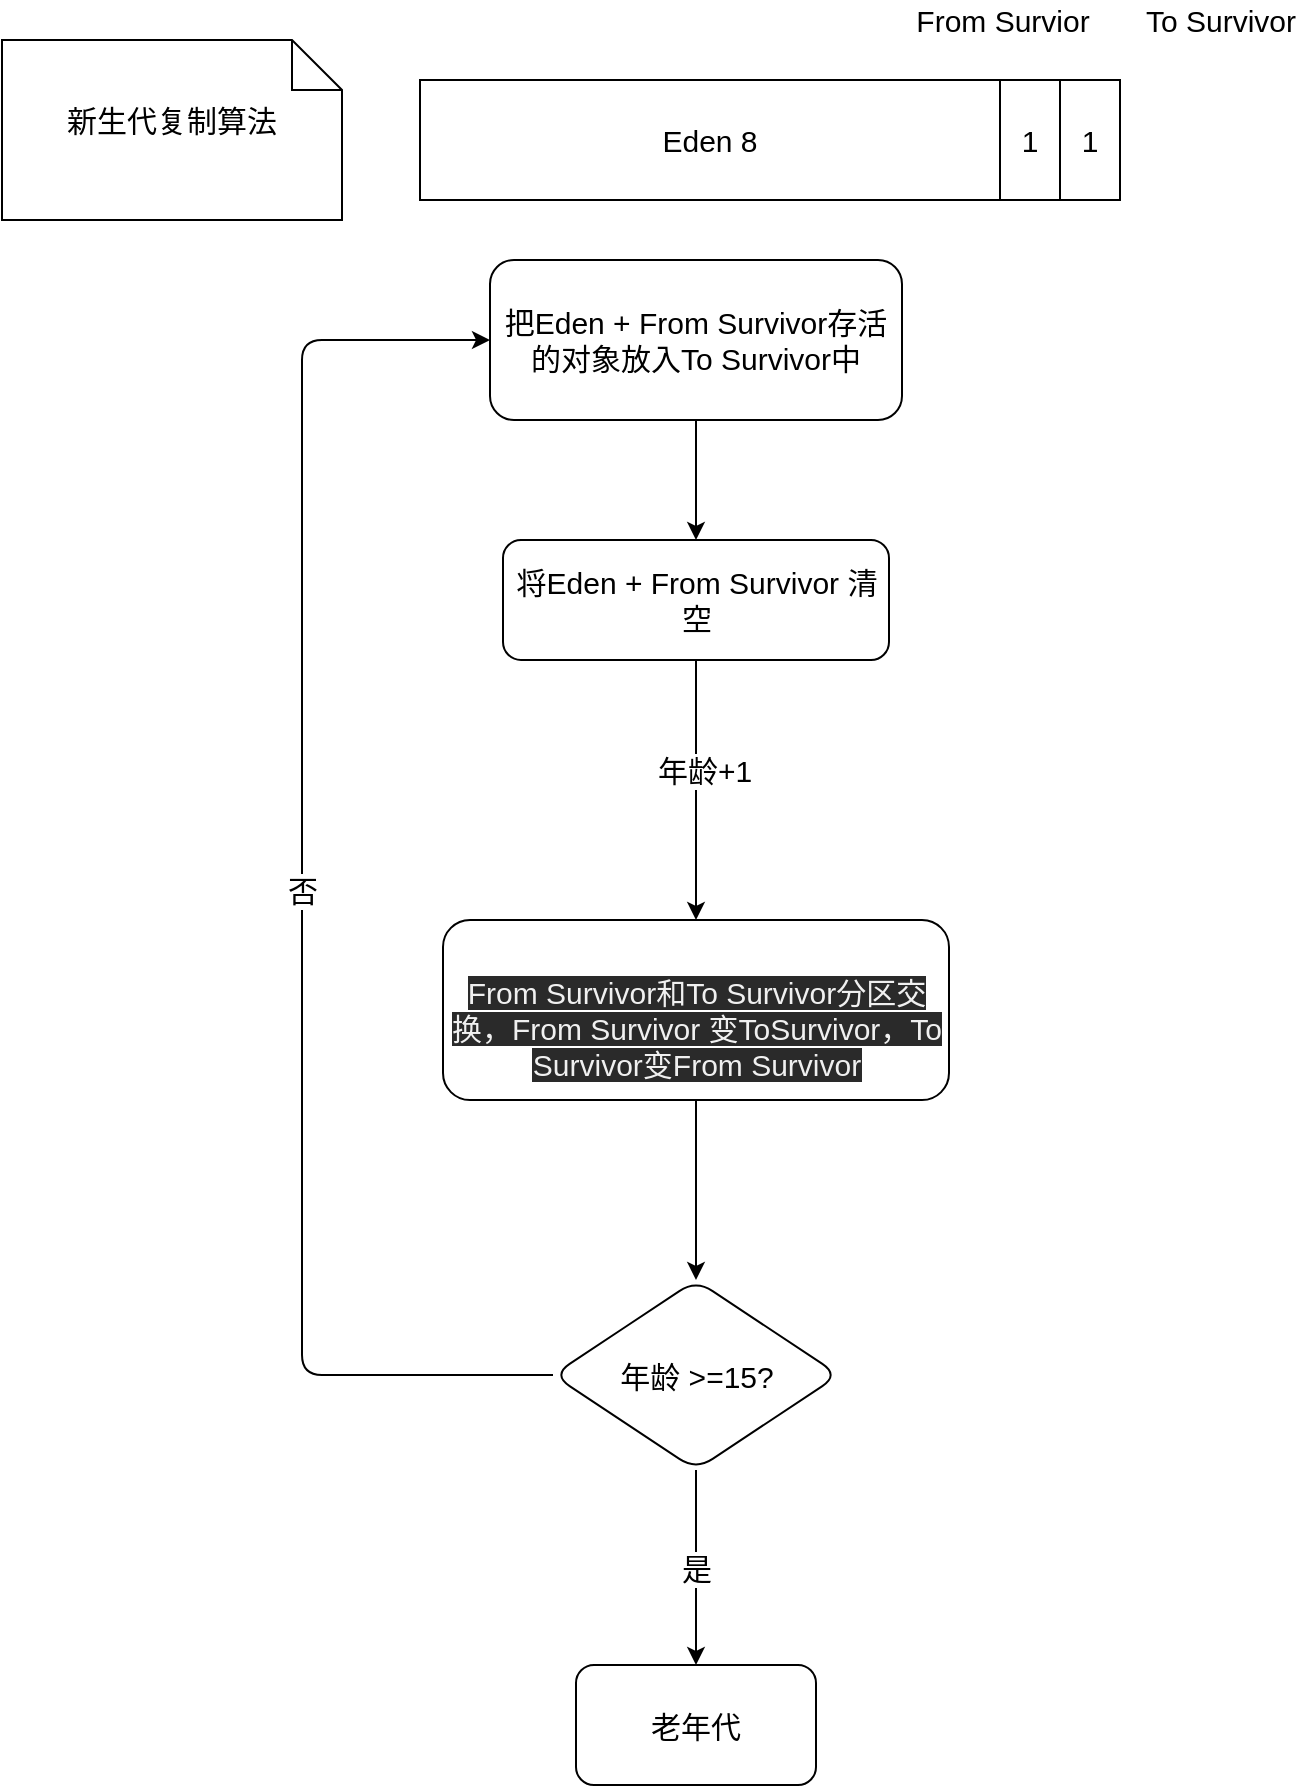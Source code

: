 <mxfile>
    <diagram id="FW585oK7MWhK6lLG_Wn-" name="分代算法">
        <mxGraphModel dx="1616" dy="986" grid="1" gridSize="10" guides="1" tooltips="1" connect="1" arrows="1" fold="1" page="1" pageScale="1" pageWidth="827" pageHeight="1169" math="0" shadow="0">
            <root>
                <mxCell id="0"/>
                <mxCell id="1" parent="0"/>
                <mxCell id="4" value="新生代复制算法" style="shape=note2;boundedLbl=1;whiteSpace=wrap;html=1;size=25;verticalAlign=top;align=center;fontSize=15;" vertex="1" parent="1">
                    <mxGeometry x="30" y="20" width="170" height="90" as="geometry"/>
                </mxCell>
                <mxCell id="5" value="Eden 8" style="rounded=0;whiteSpace=wrap;html=1;fontSize=15;" vertex="1" parent="1">
                    <mxGeometry x="239" y="40" width="290" height="60" as="geometry"/>
                </mxCell>
                <mxCell id="6" value="1" style="rounded=0;whiteSpace=wrap;html=1;fontSize=15;" vertex="1" parent="1">
                    <mxGeometry x="529" y="40" width="30" height="60" as="geometry"/>
                </mxCell>
                <mxCell id="8" value="1" style="rounded=0;whiteSpace=wrap;html=1;fontSize=15;" vertex="1" parent="1">
                    <mxGeometry x="559" y="40" width="30" height="60" as="geometry"/>
                </mxCell>
                <mxCell id="9" value="From Survior" style="text;html=1;align=center;verticalAlign=middle;resizable=0;points=[];autosize=1;strokeColor=none;fillColor=none;fontSize=15;" vertex="1" parent="1">
                    <mxGeometry x="480" width="100" height="20" as="geometry"/>
                </mxCell>
                <mxCell id="10" value="To Survivor" style="text;html=1;align=center;verticalAlign=middle;resizable=0;points=[];autosize=1;strokeColor=none;fillColor=none;fontSize=15;" vertex="1" parent="1">
                    <mxGeometry x="594" width="90" height="20" as="geometry"/>
                </mxCell>
                <mxCell id="13" value="" style="edgeStyle=none;html=1;fontSize=15;" edge="1" parent="1" source="11" target="12">
                    <mxGeometry relative="1" as="geometry"/>
                </mxCell>
                <mxCell id="11" value="把Eden + From Survivor存活的对象放入To Survivor中" style="rounded=1;whiteSpace=wrap;html=1;fontSize=15;" vertex="1" parent="1">
                    <mxGeometry x="274" y="130" width="206" height="80" as="geometry"/>
                </mxCell>
                <mxCell id="15" value="" style="edgeStyle=none;html=1;fontSize=15;" edge="1" parent="1" source="12" target="14">
                    <mxGeometry relative="1" as="geometry"/>
                </mxCell>
                <mxCell id="20" value="年龄+1" style="edgeLabel;html=1;align=center;verticalAlign=middle;resizable=0;points=[];fontSize=15;" vertex="1" connectable="0" parent="15">
                    <mxGeometry x="-0.161" y="4" relative="1" as="geometry">
                        <mxPoint as="offset"/>
                    </mxGeometry>
                </mxCell>
                <mxCell id="12" value="将Eden + From Survivor 清空" style="whiteSpace=wrap;html=1;fontSize=15;rounded=1;" vertex="1" parent="1">
                    <mxGeometry x="280.5" y="270" width="193" height="60" as="geometry"/>
                </mxCell>
                <mxCell id="22" value="" style="edgeStyle=none;html=1;fontSize=15;" edge="1" parent="1" source="14" target="21">
                    <mxGeometry relative="1" as="geometry"/>
                </mxCell>
                <mxCell id="14" value="&lt;br&gt;&lt;span style=&quot;color: rgb(240 , 240 , 240) ; font-family: &amp;#34;helvetica&amp;#34; ; font-size: 15px ; font-style: normal ; font-weight: 400 ; letter-spacing: normal ; text-align: center ; text-indent: 0px ; text-transform: none ; word-spacing: 0px ; background-color: rgb(42 , 42 , 42) ; display: inline ; float: none&quot;&gt;From Survivor和To Survivor分区交换，From Survivor 变ToSurvivor，To Survivor变From Survivor&lt;/span&gt;&lt;br&gt;" style="whiteSpace=wrap;html=1;fontSize=15;rounded=1;" vertex="1" parent="1">
                    <mxGeometry x="250.5" y="460" width="253" height="90" as="geometry"/>
                </mxCell>
                <mxCell id="24" value="是" style="edgeStyle=none;html=1;fontSize=15;" edge="1" parent="1" source="21" target="23">
                    <mxGeometry relative="1" as="geometry"/>
                </mxCell>
                <mxCell id="28" value="否" style="edgeStyle=orthogonalEdgeStyle;html=1;fontSize=15;entryX=0;entryY=0.5;entryDx=0;entryDy=0;" edge="1" parent="1" source="21" target="11">
                    <mxGeometry relative="1" as="geometry">
                        <mxPoint x="190" y="160" as="targetPoint"/>
                        <Array as="points">
                            <mxPoint x="180" y="688"/>
                            <mxPoint x="180" y="170"/>
                        </Array>
                    </mxGeometry>
                </mxCell>
                <mxCell id="21" value="年龄 &amp;gt;=15?" style="rhombus;whiteSpace=wrap;html=1;fontSize=15;rounded=1;" vertex="1" parent="1">
                    <mxGeometry x="305.5" y="640" width="143" height="95" as="geometry"/>
                </mxCell>
                <mxCell id="23" value="老年代" style="whiteSpace=wrap;html=1;fontSize=15;rounded=1;" vertex="1" parent="1">
                    <mxGeometry x="317" y="832.5" width="120" height="60" as="geometry"/>
                </mxCell>
            </root>
        </mxGraphModel>
    </diagram>
</mxfile>